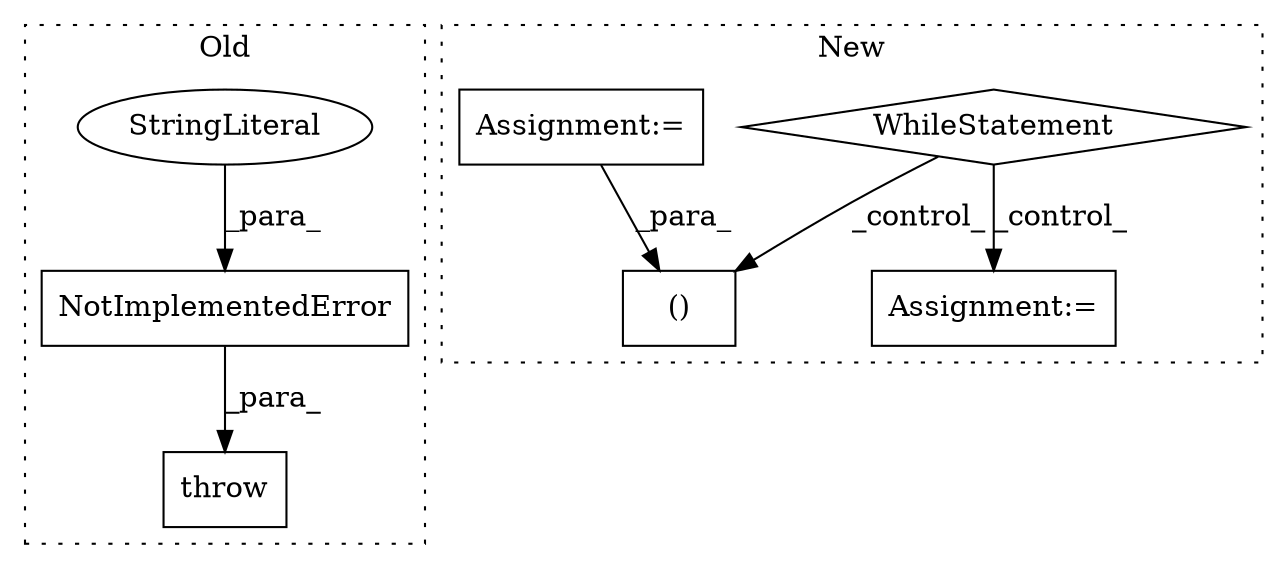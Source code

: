 digraph G {
subgraph cluster0 {
1 [label="NotImplementedError" a="32" s="1717,1802" l="20,1" shape="box"];
3 [label="throw" a="53" s="1711" l="6" shape="box"];
5 [label="StringLiteral" a="45" s="1737" l="65" shape="ellipse"];
label = "Old";
style="dotted";
}
subgraph cluster1 {
2 [label="WhileStatement" a="61" s="2337,2348" l="7,2" shape="diamond"];
4 [label="Assignment:=" a="7" s="2422" l="2" shape="box"];
6 [label="()" a="106" s="2365" l="57" shape="box"];
7 [label="Assignment:=" a="7" s="1807" l="11" shape="box"];
label = "New";
style="dotted";
}
1 -> 3 [label="_para_"];
2 -> 6 [label="_control_"];
2 -> 4 [label="_control_"];
5 -> 1 [label="_para_"];
7 -> 6 [label="_para_"];
}
